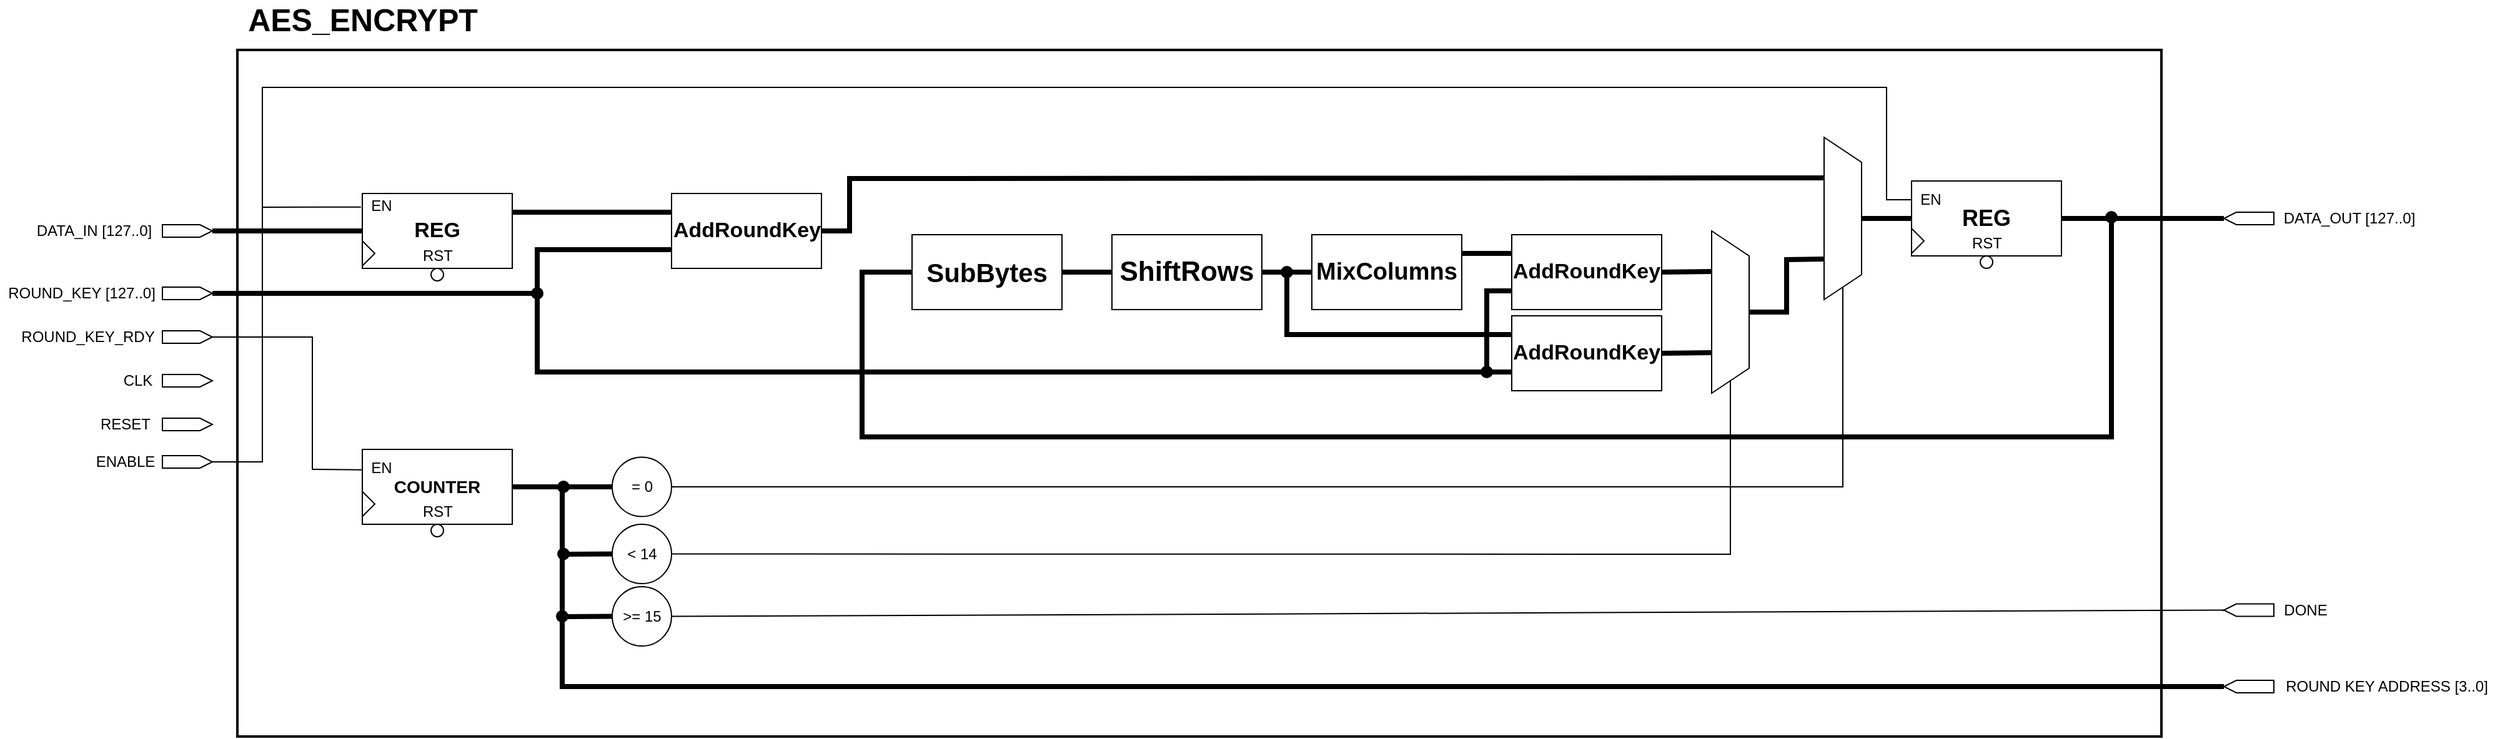 <mxfile version="14.7.9" type="device"><diagram id="OsLVq_jGp8oFtw5WzkJy" name="Page-1"><mxGraphModel dx="1240" dy="689" grid="1" gridSize="10" guides="1" tooltips="1" connect="1" arrows="1" fold="1" page="1" pageScale="1" pageWidth="100000" pageHeight="100000" math="0" shadow="0"><root><mxCell id="0"/><mxCell id="1" parent="0"/><mxCell id="YzUkP22d8xjzIGhe3uWQ-15" value="" style="rounded=0;whiteSpace=wrap;html=1;strokeWidth=2;fillColor=none;" parent="1" vertex="1"><mxGeometry x="500" y="210" width="1540" height="550" as="geometry"/></mxCell><mxCell id="IHmJ4ijgivRCU1w6-5-e-1" value="" style="shape=mxgraph.arrows2.arrow;verticalLabelPosition=bottom;shadow=0;dashed=0;align=center;html=1;verticalAlign=top;strokeWidth=1;dy=0;dx=10;notch=0;" parent="1" vertex="1"><mxGeometry x="440" y="350" width="40" height="10" as="geometry"/></mxCell><mxCell id="IHmJ4ijgivRCU1w6-5-e-2" value="DATA_IN [127..0]" style="text;html=1;align=center;verticalAlign=middle;resizable=0;points=[];autosize=1;strokeColor=none;" parent="1" vertex="1"><mxGeometry x="330" y="345" width="110" height="20" as="geometry"/></mxCell><mxCell id="IHmJ4ijgivRCU1w6-5-e-3" value="" style="shape=mxgraph.arrows2.arrow;verticalLabelPosition=bottom;shadow=0;dashed=0;align=center;html=1;verticalAlign=top;strokeWidth=1;dy=0;dx=10;notch=0;" parent="1" vertex="1"><mxGeometry x="440" y="400" width="40" height="10" as="geometry"/></mxCell><mxCell id="IHmJ4ijgivRCU1w6-5-e-4" value="ROUND_KEY [127..0]" style="text;html=1;align=center;verticalAlign=middle;resizable=0;points=[];autosize=1;strokeColor=none;" parent="1" vertex="1"><mxGeometry x="310" y="395" width="130" height="20" as="geometry"/></mxCell><mxCell id="IHmJ4ijgivRCU1w6-5-e-6" value="" style="shape=mxgraph.arrows2.arrow;verticalLabelPosition=bottom;shadow=0;dashed=0;align=center;html=1;verticalAlign=top;strokeWidth=1;dy=0;dx=10;notch=0;" parent="1" vertex="1"><mxGeometry x="440" y="470" width="40" height="10" as="geometry"/></mxCell><mxCell id="IHmJ4ijgivRCU1w6-5-e-7" value="CLK" style="text;html=1;align=center;verticalAlign=middle;resizable=0;points=[];autosize=1;strokeColor=none;" parent="1" vertex="1"><mxGeometry x="400" y="465" width="40" height="20" as="geometry"/></mxCell><mxCell id="IHmJ4ijgivRCU1w6-5-e-8" value="&lt;font size=&quot;1&quot;&gt;&lt;b style=&quot;font-size: 17px&quot;&gt;AddRoundKey&lt;/b&gt;&lt;/font&gt;" style="rounded=0;whiteSpace=wrap;html=1;" parent="1" vertex="1"><mxGeometry x="847.5" y="325" width="120" height="60" as="geometry"/></mxCell><mxCell id="IHmJ4ijgivRCU1w6-5-e-9" value="&lt;font size=&quot;1&quot;&gt;&lt;b style=&quot;font-size: 21px&quot;&gt;SubBytes&lt;/b&gt;&lt;/font&gt;" style="rounded=0;whiteSpace=wrap;html=1;" parent="1" vertex="1"><mxGeometry x="1040" y="358" width="120" height="60" as="geometry"/></mxCell><mxCell id="IHmJ4ijgivRCU1w6-5-e-10" value="&lt;font style=&quot;font-size: 22px&quot;&gt;&lt;b&gt;ShiftRows&lt;/b&gt;&lt;/font&gt;" style="rounded=0;whiteSpace=wrap;html=1;" parent="1" vertex="1"><mxGeometry x="1200" y="358" width="120" height="60" as="geometry"/></mxCell><mxCell id="IHmJ4ijgivRCU1w6-5-e-11" value="&lt;font size=&quot;1&quot;&gt;&lt;b style=&quot;font-size: 19px&quot;&gt;MixColumns&lt;/b&gt;&lt;/font&gt;" style="rounded=0;whiteSpace=wrap;html=1;" parent="1" vertex="1"><mxGeometry x="1360" y="358" width="120" height="60" as="geometry"/></mxCell><mxCell id="IHmJ4ijgivRCU1w6-5-e-12" value="&lt;font style=&quot;font-size: 17px&quot;&gt;&lt;b&gt;AddRoundKey&lt;/b&gt;&lt;/font&gt;" style="rounded=0;whiteSpace=wrap;html=1;" parent="1" vertex="1"><mxGeometry x="1520" y="358" width="120" height="60" as="geometry"/></mxCell><mxCell id="IHmJ4ijgivRCU1w6-5-e-16" value="&lt;font style=&quot;font-size: 18px&quot;&gt;&lt;b&gt;REG&lt;/b&gt;&lt;/font&gt;" style="rounded=0;whiteSpace=wrap;html=1;" parent="1" vertex="1"><mxGeometry x="1840" y="315" width="120" height="60" as="geometry"/></mxCell><mxCell id="IHmJ4ijgivRCU1w6-5-e-17" value="" style="shape=mxgraph.arrows2.arrow;verticalLabelPosition=bottom;shadow=0;dashed=0;align=center;html=1;verticalAlign=top;strokeWidth=1;dy=0;dx=10;notch=0;" parent="1" vertex="1"><mxGeometry x="440" y="435" width="40" height="10" as="geometry"/></mxCell><mxCell id="IHmJ4ijgivRCU1w6-5-e-18" value="ROUND_KEY_RDY" style="text;html=1;align=center;verticalAlign=middle;resizable=0;points=[];autosize=1;strokeColor=none;" parent="1" vertex="1"><mxGeometry x="320" y="430" width="120" height="20" as="geometry"/></mxCell><mxCell id="yzw4qBeUO7Z46KJRWVYP-1" value="RESET" style="text;html=1;align=center;verticalAlign=middle;resizable=0;points=[];autosize=1;strokeColor=none;" parent="1" vertex="1"><mxGeometry x="380" y="500" width="60" height="20" as="geometry"/></mxCell><mxCell id="yzw4qBeUO7Z46KJRWVYP-2" value="" style="shape=mxgraph.arrows2.arrow;verticalLabelPosition=bottom;shadow=0;dashed=0;align=center;html=1;verticalAlign=top;strokeWidth=1;dy=0;dx=10;notch=0;" parent="1" vertex="1"><mxGeometry x="440" y="505" width="40" height="10" as="geometry"/></mxCell><mxCell id="yzw4qBeUO7Z46KJRWVYP-3" value="ENABLE" style="text;html=1;align=center;verticalAlign=middle;resizable=0;points=[];autosize=1;strokeColor=none;" parent="1" vertex="1"><mxGeometry x="380" y="530" width="60" height="20" as="geometry"/></mxCell><mxCell id="yzw4qBeUO7Z46KJRWVYP-4" value="" style="shape=mxgraph.arrows2.arrow;verticalLabelPosition=bottom;shadow=0;dashed=0;align=center;html=1;verticalAlign=top;strokeWidth=1;dy=0;dx=10;notch=0;" parent="1" vertex="1"><mxGeometry x="440" y="535" width="40" height="10" as="geometry"/></mxCell><mxCell id="yzw4qBeUO7Z46KJRWVYP-5" value="&lt;font size=&quot;1&quot;&gt;&lt;b style=&quot;font-size: 17px&quot;&gt;REG&lt;/b&gt;&lt;/font&gt;" style="rounded=0;whiteSpace=wrap;html=1;" parent="1" vertex="1"><mxGeometry x="600" y="325" width="120" height="60" as="geometry"/></mxCell><mxCell id="yzw4qBeUO7Z46KJRWVYP-6" value="" style="endArrow=none;html=1;exitX=1;exitY=0.25;exitDx=0;exitDy=0;entryX=0;entryY=0.25;entryDx=0;entryDy=0;strokeWidth=4;" parent="1" source="yzw4qBeUO7Z46KJRWVYP-5" target="IHmJ4ijgivRCU1w6-5-e-8" edge="1"><mxGeometry width="50" height="50" relative="1" as="geometry"><mxPoint x="760" y="390" as="sourcePoint"/><mxPoint x="810" y="340" as="targetPoint"/></mxGeometry></mxCell><mxCell id="yzw4qBeUO7Z46KJRWVYP-7" value="" style="shape=trapezoid;perimeter=trapezoidPerimeter;whiteSpace=wrap;html=1;fixedSize=1;direction=south;" parent="1" vertex="1"><mxGeometry x="1770" y="280" width="30" height="130" as="geometry"/></mxCell><mxCell id="yzw4qBeUO7Z46KJRWVYP-10" value="" style="endArrow=none;html=1;strokeWidth=4;entryX=0;entryY=0.5;entryDx=0;entryDy=0;exitX=1;exitY=0.5;exitDx=0;exitDy=0;" parent="1" source="IHmJ4ijgivRCU1w6-5-e-9" target="IHmJ4ijgivRCU1w6-5-e-10" edge="1"><mxGeometry width="50" height="50" relative="1" as="geometry"><mxPoint x="1130" y="430" as="sourcePoint"/><mxPoint x="1180" y="380" as="targetPoint"/></mxGeometry></mxCell><mxCell id="yzw4qBeUO7Z46KJRWVYP-11" value="" style="endArrow=none;html=1;strokeWidth=4;entryX=0;entryY=0.5;entryDx=0;entryDy=0;exitX=1;exitY=0.5;exitDx=0;exitDy=0;" parent="1" source="IHmJ4ijgivRCU1w6-5-e-10" target="IHmJ4ijgivRCU1w6-5-e-11" edge="1"><mxGeometry width="50" height="50" relative="1" as="geometry"><mxPoint x="1270" y="430" as="sourcePoint"/><mxPoint x="1320" y="380" as="targetPoint"/></mxGeometry></mxCell><mxCell id="yzw4qBeUO7Z46KJRWVYP-13" value="" style="endArrow=none;html=1;strokeWidth=4;entryX=0;entryY=0.25;entryDx=0;entryDy=0;exitX=1;exitY=0.25;exitDx=0;exitDy=0;" parent="1" source="IHmJ4ijgivRCU1w6-5-e-11" target="IHmJ4ijgivRCU1w6-5-e-12" edge="1"><mxGeometry width="50" height="50" relative="1" as="geometry"><mxPoint x="1460" y="420" as="sourcePoint"/><mxPoint x="1510" y="370" as="targetPoint"/></mxGeometry></mxCell><mxCell id="yzw4qBeUO7Z46KJRWVYP-14" value="&lt;font size=&quot;1&quot;&gt;&lt;b style=&quot;font-size: 17px&quot;&gt;AddRoundKey&lt;/b&gt;&lt;/font&gt;" style="rounded=0;whiteSpace=wrap;html=1;" parent="1" vertex="1"><mxGeometry x="1520" y="423" width="120" height="60" as="geometry"/></mxCell><mxCell id="yzw4qBeUO7Z46KJRWVYP-16" value="" style="shape=trapezoid;perimeter=trapezoidPerimeter;whiteSpace=wrap;html=1;fixedSize=1;direction=south;" parent="1" vertex="1"><mxGeometry x="1680" y="355" width="30" height="130" as="geometry"/></mxCell><mxCell id="yzw4qBeUO7Z46KJRWVYP-18" value="" style="endArrow=none;html=1;strokeWidth=4;entryX=0.25;entryY=1;entryDx=0;entryDy=0;exitX=1;exitY=0.5;exitDx=0;exitDy=0;" parent="1" source="IHmJ4ijgivRCU1w6-5-e-12" target="yzw4qBeUO7Z46KJRWVYP-16" edge="1"><mxGeometry width="50" height="50" relative="1" as="geometry"><mxPoint x="1610" y="440" as="sourcePoint"/><mxPoint x="1660" y="390" as="targetPoint"/></mxGeometry></mxCell><mxCell id="yzw4qBeUO7Z46KJRWVYP-19" value="" style="endArrow=none;html=1;strokeWidth=4;entryX=0.75;entryY=1;entryDx=0;entryDy=0;exitX=1;exitY=0.5;exitDx=0;exitDy=0;" parent="1" source="yzw4qBeUO7Z46KJRWVYP-14" target="yzw4qBeUO7Z46KJRWVYP-16" edge="1"><mxGeometry width="50" height="50" relative="1" as="geometry"><mxPoint x="1620" y="450" as="sourcePoint"/><mxPoint x="1670" y="400" as="targetPoint"/></mxGeometry></mxCell><mxCell id="yzw4qBeUO7Z46KJRWVYP-20" value="" style="endArrow=none;html=1;strokeWidth=4;entryX=0.75;entryY=1;entryDx=0;entryDy=0;exitX=0.5;exitY=0;exitDx=0;exitDy=0;rounded=0;" parent="1" source="yzw4qBeUO7Z46KJRWVYP-16" target="yzw4qBeUO7Z46KJRWVYP-7" edge="1"><mxGeometry width="50" height="50" relative="1" as="geometry"><mxPoint x="1660" y="470" as="sourcePoint"/><mxPoint x="1710" y="420" as="targetPoint"/><Array as="points"><mxPoint x="1740" y="420"/><mxPoint x="1740" y="378"/></Array></mxGeometry></mxCell><mxCell id="yzw4qBeUO7Z46KJRWVYP-21" value="" style="endArrow=none;html=1;strokeWidth=4;exitX=1;exitY=0.5;exitDx=0;exitDy=0;entryX=1;entryY=0.5;entryDx=0;entryDy=0;entryPerimeter=0;" parent="1" source="IHmJ4ijgivRCU1w6-5-e-16" target="yzw4qBeUO7Z46KJRWVYP-39" edge="1"><mxGeometry width="50" height="50" relative="1" as="geometry"><mxPoint x="1890" y="405" as="sourcePoint"/><mxPoint x="2050" y="345" as="targetPoint"/></mxGeometry></mxCell><mxCell id="yzw4qBeUO7Z46KJRWVYP-23" value="" style="endArrow=none;html=1;strokeWidth=4;entryX=0;entryY=0.25;entryDx=0;entryDy=0;rounded=0;" parent="1" target="yzw4qBeUO7Z46KJRWVYP-14" edge="1"><mxGeometry width="50" height="50" relative="1" as="geometry"><mxPoint x="1340" y="390" as="sourcePoint"/><mxPoint x="1410" y="450" as="targetPoint"/><Array as="points"><mxPoint x="1340" y="438"/></Array></mxGeometry></mxCell><mxCell id="yzw4qBeUO7Z46KJRWVYP-24" value="" style="endArrow=none;html=1;strokeWidth=4;exitX=1;exitY=0.5;exitDx=0;exitDy=0;exitPerimeter=0;entryX=0;entryY=0.5;entryDx=0;entryDy=0;" parent="1" source="IHmJ4ijgivRCU1w6-5-e-1" target="yzw4qBeUO7Z46KJRWVYP-5" edge="1"><mxGeometry width="50" height="50" relative="1" as="geometry"><mxPoint x="600" y="400" as="sourcePoint"/><mxPoint x="650" y="350" as="targetPoint"/></mxGeometry></mxCell><mxCell id="yzw4qBeUO7Z46KJRWVYP-25" value="" style="endArrow=none;html=1;strokeWidth=4;entryX=0;entryY=0.75;entryDx=0;entryDy=0;exitX=1;exitY=0.5;exitDx=0;exitDy=0;exitPerimeter=0;rounded=0;" parent="1" source="IHmJ4ijgivRCU1w6-5-e-3" target="IHmJ4ijgivRCU1w6-5-e-8" edge="1"><mxGeometry width="50" height="50" relative="1" as="geometry"><mxPoint x="670" y="440" as="sourcePoint"/><mxPoint x="720" y="390" as="targetPoint"/><Array as="points"><mxPoint x="740" y="405"/><mxPoint x="740" y="370"/></Array></mxGeometry></mxCell><mxCell id="yzw4qBeUO7Z46KJRWVYP-27" value="" style="endArrow=none;html=1;strokeWidth=4;entryX=0;entryY=0.75;entryDx=0;entryDy=0;rounded=0;" parent="1" target="yzw4qBeUO7Z46KJRWVYP-14" edge="1"><mxGeometry width="50" height="50" relative="1" as="geometry"><mxPoint x="740" y="400" as="sourcePoint"/><mxPoint x="1490" y="470" as="targetPoint"/><Array as="points"><mxPoint x="740" y="468"/></Array></mxGeometry></mxCell><mxCell id="yzw4qBeUO7Z46KJRWVYP-28" value="" style="endArrow=none;html=1;strokeWidth=4;entryX=0;entryY=0.75;entryDx=0;entryDy=0;rounded=0;" parent="1" target="IHmJ4ijgivRCU1w6-5-e-12" edge="1"><mxGeometry width="50" height="50" relative="1" as="geometry"><mxPoint x="1500" y="470" as="sourcePoint"/><mxPoint x="1510" y="430" as="targetPoint"/><Array as="points"><mxPoint x="1500" y="403"/></Array></mxGeometry></mxCell><mxCell id="yzw4qBeUO7Z46KJRWVYP-31" value="" style="endArrow=none;html=1;strokeWidth=1;exitX=1;exitY=0.5;exitDx=0;exitDy=0;exitPerimeter=0;entryX=-0.017;entryY=0.567;entryDx=0;entryDy=0;entryPerimeter=0;rounded=0;" parent="1" source="IHmJ4ijgivRCU1w6-5-e-17" target="yzw4qBeUO7Z46KJRWVYP-60" edge="1"><mxGeometry width="50" height="50" relative="1" as="geometry"><mxPoint x="540" y="500" as="sourcePoint"/><mxPoint x="510" y="440.25" as="targetPoint"/><Array as="points"><mxPoint x="560" y="440"/><mxPoint x="560" y="546"/></Array></mxGeometry></mxCell><mxCell id="yzw4qBeUO7Z46KJRWVYP-34" value="EN" style="text;html=1;align=center;verticalAlign=middle;resizable=0;points=[];autosize=1;strokeColor=none;" parent="1" vertex="1"><mxGeometry x="600" y="325" width="30" height="20" as="geometry"/></mxCell><mxCell id="yzw4qBeUO7Z46KJRWVYP-35" value="" style="endArrow=none;html=1;strokeWidth=1;entryX=0;entryY=0.25;entryDx=0;entryDy=0;rounded=0;exitX=1;exitY=0.5;exitDx=0;exitDy=0;exitPerimeter=0;" parent="1" source="yzw4qBeUO7Z46KJRWVYP-4" target="IHmJ4ijgivRCU1w6-5-e-16" edge="1"><mxGeometry width="50" height="50" relative="1" as="geometry"><mxPoint x="580" y="340" as="sourcePoint"/><mxPoint x="840" y="320" as="targetPoint"/><Array as="points"><mxPoint x="520" y="540"/><mxPoint x="520" y="240"/><mxPoint x="1820" y="240"/><mxPoint x="1820" y="330"/></Array></mxGeometry></mxCell><mxCell id="yzw4qBeUO7Z46KJRWVYP-36" value="EN" style="text;html=1;align=center;verticalAlign=middle;resizable=0;points=[];autosize=1;strokeColor=none;" parent="1" vertex="1"><mxGeometry x="1840" y="320" width="30" height="20" as="geometry"/></mxCell><mxCell id="yzw4qBeUO7Z46KJRWVYP-37" value="&lt;b&gt;&lt;font style=&quot;font-size: 14px&quot;&gt;COUNTER&lt;/font&gt;&lt;/b&gt;" style="rounded=0;whiteSpace=wrap;html=1;" parent="1" vertex="1"><mxGeometry x="600" y="530" width="120" height="60" as="geometry"/></mxCell><mxCell id="yzw4qBeUO7Z46KJRWVYP-39" value="" style="shape=mxgraph.arrows2.arrow;verticalLabelPosition=bottom;shadow=0;dashed=0;align=center;html=1;verticalAlign=top;strokeWidth=1;dy=0;dx=10;notch=0;flipH=1;" parent="1" vertex="1"><mxGeometry x="2090" y="340" width="40" height="10" as="geometry"/></mxCell><mxCell id="yzw4qBeUO7Z46KJRWVYP-40" value="DATA_OUT [127..0]" style="text;html=1;align=center;verticalAlign=middle;resizable=0;points=[];autosize=1;strokeColor=none;" parent="1" vertex="1"><mxGeometry x="2130" y="335" width="120" height="20" as="geometry"/></mxCell><mxCell id="yzw4qBeUO7Z46KJRWVYP-41" value="" style="shape=mxgraph.arrows2.arrow;verticalLabelPosition=bottom;shadow=0;dashed=0;align=center;html=1;verticalAlign=top;strokeWidth=1;dy=0;dx=10;notch=0;flipH=1;" parent="1" vertex="1"><mxGeometry x="2090" y="653.75" width="40" height="10" as="geometry"/></mxCell><mxCell id="yzw4qBeUO7Z46KJRWVYP-42" value="DONE" style="text;html=1;align=center;verticalAlign=middle;resizable=0;points=[];autosize=1;strokeColor=none;" parent="1" vertex="1"><mxGeometry x="2130" y="648.75" width="50" height="20" as="geometry"/></mxCell><mxCell id="yzw4qBeUO7Z46KJRWVYP-43" value="" style="shape=mxgraph.arrows2.arrow;verticalLabelPosition=bottom;shadow=0;dashed=0;align=center;html=1;verticalAlign=top;strokeWidth=1;dy=0;dx=10;notch=0;flipH=1;" parent="1" vertex="1"><mxGeometry x="2090" y="715" width="40" height="10" as="geometry"/></mxCell><mxCell id="yzw4qBeUO7Z46KJRWVYP-44" value="ROUND KEY ADDRESS [3..0]" style="text;html=1;align=center;verticalAlign=middle;resizable=0;points=[];autosize=1;strokeColor=none;" parent="1" vertex="1"><mxGeometry x="2130" y="710" width="180" height="20" as="geometry"/></mxCell><mxCell id="yzw4qBeUO7Z46KJRWVYP-45" value="" style="ellipse;whiteSpace=wrap;html=1;aspect=fixed;strokeColor=none;fillColor=#000000;" parent="1" vertex="1"><mxGeometry x="1495" y="463" width="10" height="10" as="geometry"/></mxCell><mxCell id="yzw4qBeUO7Z46KJRWVYP-47" value="" style="ellipse;whiteSpace=wrap;html=1;aspect=fixed;strokeColor=none;fillColor=#000000;" parent="1" vertex="1"><mxGeometry x="1335" y="383" width="10" height="10" as="geometry"/></mxCell><mxCell id="yzw4qBeUO7Z46KJRWVYP-48" value="" style="ellipse;whiteSpace=wrap;html=1;aspect=fixed;strokeColor=none;fillColor=#000000;" parent="1" vertex="1"><mxGeometry x="735" y="400" width="10" height="10" as="geometry"/></mxCell><mxCell id="yzw4qBeUO7Z46KJRWVYP-51" value="" style="endArrow=none;html=1;strokeWidth=4;exitX=1;exitY=0.5;exitDx=0;exitDy=0;" parent="1" source="yzw4qBeUO7Z46KJRWVYP-37" target="yzw4qBeUO7Z46KJRWVYP-52" edge="1"><mxGeometry width="50" height="50" relative="1" as="geometry"><mxPoint x="720" y="580" as="sourcePoint"/><mxPoint x="760" y="560" as="targetPoint"/></mxGeometry></mxCell><mxCell id="yzw4qBeUO7Z46KJRWVYP-52" value="= 0" style="ellipse;whiteSpace=wrap;html=1;aspect=fixed;fillColor=#FFFFFF;" parent="1" vertex="1"><mxGeometry x="800" y="536.25" width="47.5" height="47.5" as="geometry"/></mxCell><mxCell id="yzw4qBeUO7Z46KJRWVYP-53" value="&amp;lt; 14" style="ellipse;whiteSpace=wrap;html=1;aspect=fixed;fillColor=#FFFFFF;" parent="1" vertex="1"><mxGeometry x="800" y="590" width="47.5" height="47.5" as="geometry"/></mxCell><mxCell id="yzw4qBeUO7Z46KJRWVYP-55" value="" style="endArrow=none;html=1;strokeWidth=1;exitX=1;exitY=0.5;exitDx=0;exitDy=0;entryX=1;entryY=0.5;entryDx=0;entryDy=0;rounded=0;" parent="1" source="yzw4qBeUO7Z46KJRWVYP-53" target="yzw4qBeUO7Z46KJRWVYP-16" edge="1"><mxGeometry width="50" height="50" relative="1" as="geometry"><mxPoint x="1080" y="600" as="sourcePoint"/><mxPoint x="1550" y="590" as="targetPoint"/><Array as="points"><mxPoint x="1695" y="614"/></Array></mxGeometry></mxCell><mxCell id="yzw4qBeUO7Z46KJRWVYP-57" value="" style="endArrow=none;html=1;strokeWidth=4;entryX=0;entryY=0.5;entryDx=0;entryDy=0;rounded=0;" parent="1" target="yzw4qBeUO7Z46KJRWVYP-53" edge="1"><mxGeometry width="50" height="50" relative="1" as="geometry"><mxPoint x="760" y="560" as="sourcePoint"/><mxPoint x="760" y="620" as="targetPoint"/><Array as="points"><mxPoint x="760" y="614"/></Array></mxGeometry></mxCell><mxCell id="yzw4qBeUO7Z46KJRWVYP-58" value="" style="endArrow=none;html=1;strokeWidth=4;rounded=0;entryX=1;entryY=0.5;entryDx=0;entryDy=0;entryPerimeter=0;" parent="1" target="yzw4qBeUO7Z46KJRWVYP-43" edge="1"><mxGeometry width="50" height="50" relative="1" as="geometry"><mxPoint x="760" y="610" as="sourcePoint"/><mxPoint x="1950" y="640" as="targetPoint"/><Array as="points"><mxPoint x="760" y="720"/><mxPoint x="1960" y="720"/><mxPoint x="2000" y="720"/></Array></mxGeometry></mxCell><mxCell id="yzw4qBeUO7Z46KJRWVYP-59" value="" style="endArrow=none;html=1;strokeWidth=1;entryX=1;entryY=0.5;entryDx=0;entryDy=0;entryPerimeter=0;rounded=0;exitX=1;exitY=0.5;exitDx=0;exitDy=0;" parent="1" source="YzUkP22d8xjzIGhe3uWQ-2" target="yzw4qBeUO7Z46KJRWVYP-41" edge="1"><mxGeometry width="50" height="50" relative="1" as="geometry"><mxPoint x="1695" y="610" as="sourcePoint"/><mxPoint x="1760" y="500" as="targetPoint"/></mxGeometry></mxCell><mxCell id="yzw4qBeUO7Z46KJRWVYP-60" value="EN" style="text;html=1;align=center;verticalAlign=middle;resizable=0;points=[];autosize=1;strokeColor=none;" parent="1" vertex="1"><mxGeometry x="600" y="535" width="30" height="20" as="geometry"/></mxCell><mxCell id="yzw4qBeUO7Z46KJRWVYP-62" value="RST" style="text;html=1;align=center;verticalAlign=middle;resizable=0;points=[];autosize=1;strokeColor=none;" parent="1" vertex="1"><mxGeometry x="640" y="570" width="40" height="20" as="geometry"/></mxCell><mxCell id="yzw4qBeUO7Z46KJRWVYP-63" value="RST" style="text;html=1;align=center;verticalAlign=middle;resizable=0;points=[];autosize=1;strokeColor=none;" parent="1" vertex="1"><mxGeometry x="640" y="365" width="40" height="20" as="geometry"/></mxCell><mxCell id="yzw4qBeUO7Z46KJRWVYP-64" value="" style="triangle;whiteSpace=wrap;html=1;fillColor=#FFFFFF;" parent="1" vertex="1"><mxGeometry x="600" y="363" width="10" height="20" as="geometry"/></mxCell><mxCell id="yzw4qBeUO7Z46KJRWVYP-65" value="" style="triangle;whiteSpace=wrap;html=1;fillColor=#FFFFFF;" parent="1" vertex="1"><mxGeometry x="600" y="563.75" width="10" height="20" as="geometry"/></mxCell><mxCell id="yzw4qBeUO7Z46KJRWVYP-66" value="" style="triangle;whiteSpace=wrap;html=1;fillColor=#FFFFFF;" parent="1" vertex="1"><mxGeometry x="1840" y="353" width="10" height="20" as="geometry"/></mxCell><mxCell id="yzw4qBeUO7Z46KJRWVYP-67" value="RST" style="text;html=1;align=center;verticalAlign=middle;resizable=0;points=[];autosize=1;strokeColor=none;" parent="1" vertex="1"><mxGeometry x="1880" y="355" width="40" height="20" as="geometry"/></mxCell><mxCell id="yzw4qBeUO7Z46KJRWVYP-68" value="" style="ellipse;whiteSpace=wrap;html=1;aspect=fixed;fillColor=#FFFFFF;" parent="1" vertex="1"><mxGeometry x="655" y="385" width="10" height="10" as="geometry"/></mxCell><mxCell id="yzw4qBeUO7Z46KJRWVYP-69" value="" style="ellipse;whiteSpace=wrap;html=1;aspect=fixed;fillColor=#FFFFFF;" parent="1" vertex="1"><mxGeometry x="655" y="590" width="10" height="10" as="geometry"/></mxCell><mxCell id="yzw4qBeUO7Z46KJRWVYP-70" value="" style="ellipse;whiteSpace=wrap;html=1;aspect=fixed;fillColor=#FFFFFF;" parent="1" vertex="1"><mxGeometry x="1895" y="375" width="10" height="10" as="geometry"/></mxCell><mxCell id="yzw4qBeUO7Z46KJRWVYP-71" value="" style="ellipse;whiteSpace=wrap;html=1;aspect=fixed;strokeColor=none;fillColor=#000000;" parent="1" vertex="1"><mxGeometry x="756" y="555" width="10" height="10" as="geometry"/></mxCell><mxCell id="yzw4qBeUO7Z46KJRWVYP-72" value="" style="ellipse;whiteSpace=wrap;html=1;aspect=fixed;strokeColor=none;fillColor=#000000;" parent="1" vertex="1"><mxGeometry x="756" y="608.75" width="10" height="10" as="geometry"/></mxCell><mxCell id="YzUkP22d8xjzIGhe3uWQ-1" value="" style="endArrow=none;html=1;entryX=-0.038;entryY=0.543;entryDx=0;entryDy=0;entryPerimeter=0;" parent="1" target="yzw4qBeUO7Z46KJRWVYP-34" edge="1"><mxGeometry width="50" height="50" relative="1" as="geometry"><mxPoint x="520" y="336" as="sourcePoint"/><mxPoint x="630" y="350" as="targetPoint"/></mxGeometry></mxCell><mxCell id="YzUkP22d8xjzIGhe3uWQ-2" value="&amp;gt;= 15" style="ellipse;whiteSpace=wrap;html=1;aspect=fixed;fillColor=#FFFFFF;" parent="1" vertex="1"><mxGeometry x="800" y="640" width="47.5" height="47.5" as="geometry"/></mxCell><mxCell id="YzUkP22d8xjzIGhe3uWQ-5" value="" style="endArrow=none;html=1;strokeWidth=4;entryX=0;entryY=0.5;entryDx=0;entryDy=0;" parent="1" target="YzUkP22d8xjzIGhe3uWQ-2" edge="1"><mxGeometry width="50" height="50" relative="1" as="geometry"><mxPoint x="760" y="664" as="sourcePoint"/><mxPoint x="880" y="640" as="targetPoint"/></mxGeometry></mxCell><mxCell id="YzUkP22d8xjzIGhe3uWQ-6" value="" style="ellipse;whiteSpace=wrap;html=1;aspect=fixed;strokeColor=none;fillColor=#000000;" parent="1" vertex="1"><mxGeometry x="755" y="658.75" width="10" height="10" as="geometry"/></mxCell><mxCell id="YzUkP22d8xjzIGhe3uWQ-9" value="" style="endArrow=none;html=1;strokeWidth=4;exitX=1;exitY=0.5;exitDx=0;exitDy=0;entryX=0.25;entryY=1;entryDx=0;entryDy=0;rounded=0;" parent="1" source="IHmJ4ijgivRCU1w6-5-e-8" target="yzw4qBeUO7Z46KJRWVYP-7" edge="1"><mxGeometry width="50" height="50" relative="1" as="geometry"><mxPoint x="1120" y="420" as="sourcePoint"/><mxPoint x="1170" y="370" as="targetPoint"/><Array as="points"><mxPoint x="990" y="355"/><mxPoint x="990" y="313"/></Array></mxGeometry></mxCell><mxCell id="YzUkP22d8xjzIGhe3uWQ-10" value="" style="endArrow=none;html=1;strokeWidth=4;exitX=0.5;exitY=0;exitDx=0;exitDy=0;entryX=0;entryY=0.5;entryDx=0;entryDy=0;" parent="1" source="yzw4qBeUO7Z46KJRWVYP-7" target="IHmJ4ijgivRCU1w6-5-e-16" edge="1"><mxGeometry width="50" height="50" relative="1" as="geometry"><mxPoint x="1900" y="420" as="sourcePoint"/><mxPoint x="1950" y="370" as="targetPoint"/></mxGeometry></mxCell><mxCell id="YzUkP22d8xjzIGhe3uWQ-11" value="" style="endArrow=none;html=1;strokeWidth=4;exitX=0;exitY=0.5;exitDx=0;exitDy=0;rounded=0;" parent="1" source="IHmJ4ijgivRCU1w6-5-e-9" edge="1"><mxGeometry width="50" height="50" relative="1" as="geometry"><mxPoint x="1920" y="468" as="sourcePoint"/><mxPoint x="2000" y="340" as="targetPoint"/><Array as="points"><mxPoint x="1000" y="388"/><mxPoint x="1000" y="520"/><mxPoint x="2000" y="520"/></Array></mxGeometry></mxCell><mxCell id="YzUkP22d8xjzIGhe3uWQ-12" value="" style="ellipse;whiteSpace=wrap;html=1;aspect=fixed;strokeColor=none;fillColor=#000000;" parent="1" vertex="1"><mxGeometry x="1995" y="339" width="10" height="10" as="geometry"/></mxCell><mxCell id="YzUkP22d8xjzIGhe3uWQ-14" value="" style="endArrow=none;html=1;strokeWidth=1;exitX=1;exitY=0.5;exitDx=0;exitDy=0;entryX=1;entryY=0.5;entryDx=0;entryDy=0;rounded=0;" parent="1" source="yzw4qBeUO7Z46KJRWVYP-52" target="yzw4qBeUO7Z46KJRWVYP-7" edge="1"><mxGeometry width="50" height="50" relative="1" as="geometry"><mxPoint x="1240" y="595" as="sourcePoint"/><mxPoint x="1290" y="545" as="targetPoint"/><Array as="points"><mxPoint x="1785" y="560"/></Array></mxGeometry></mxCell><mxCell id="YzUkP22d8xjzIGhe3uWQ-16" value="&lt;font size=&quot;1&quot;&gt;&lt;b style=&quot;font-size: 25px&quot;&gt;AES_ENCRYPT&lt;/b&gt;&lt;/font&gt;" style="text;html=1;align=center;verticalAlign=middle;resizable=0;points=[];autosize=1;strokeColor=none;" parent="1" vertex="1"><mxGeometry x="500" y="170" width="200" height="30" as="geometry"/></mxCell></root></mxGraphModel></diagram></mxfile>